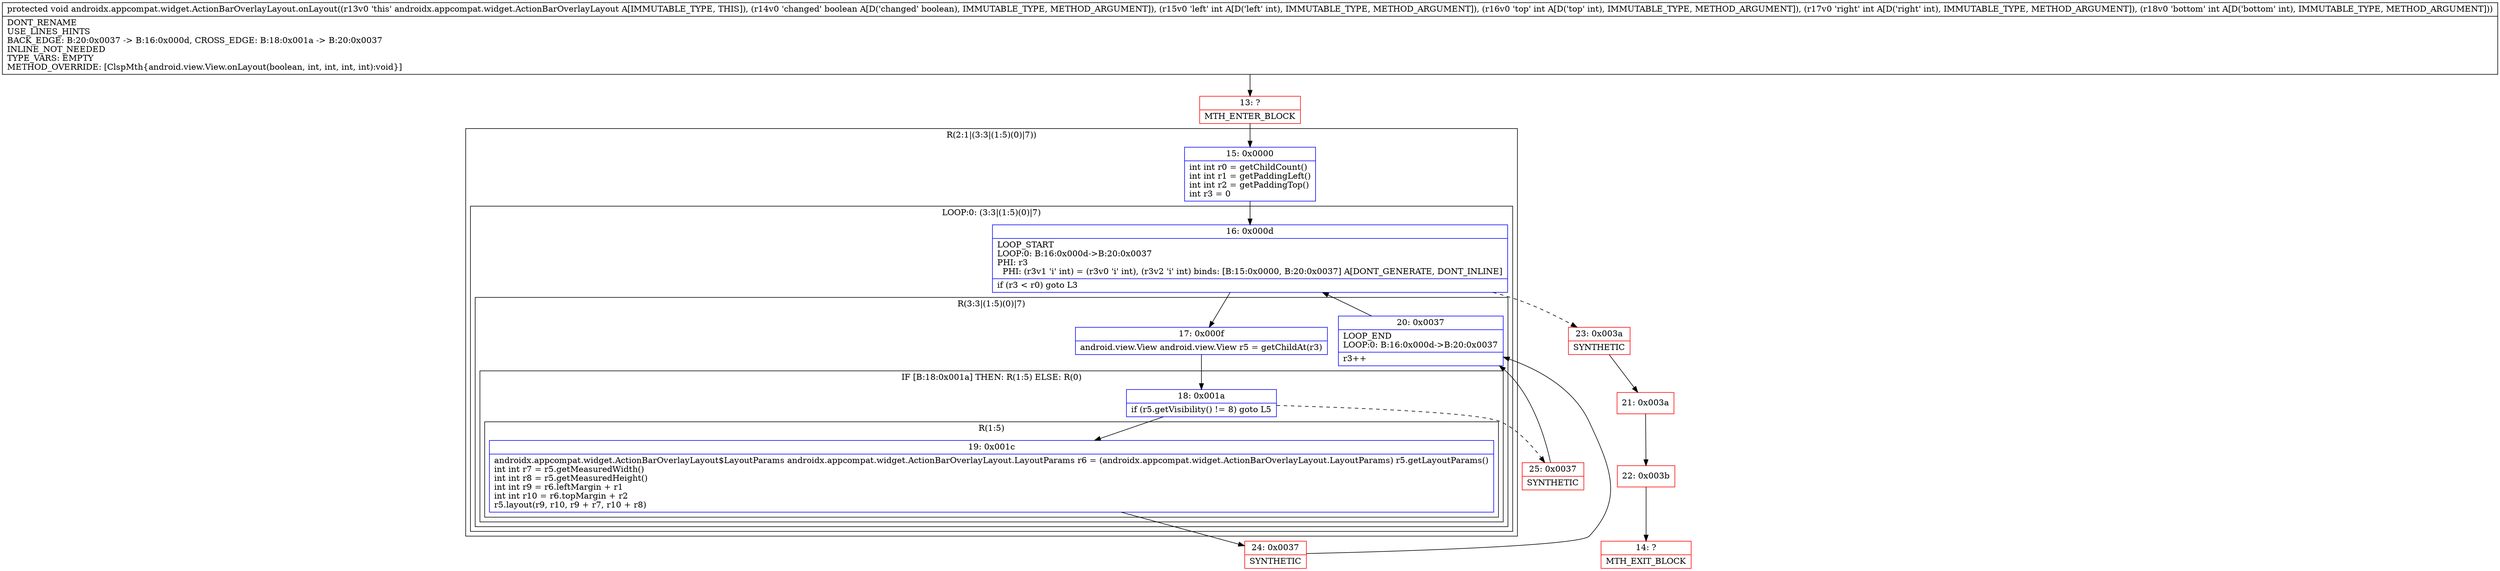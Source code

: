 digraph "CFG forandroidx.appcompat.widget.ActionBarOverlayLayout.onLayout(ZIIII)V" {
subgraph cluster_Region_278546287 {
label = "R(2:1|(3:3|(1:5)(0)|7))";
node [shape=record,color=blue];
Node_15 [shape=record,label="{15\:\ 0x0000|int int r0 = getChildCount()\lint int r1 = getPaddingLeft()\lint int r2 = getPaddingTop()\lint r3 = 0\l}"];
subgraph cluster_LoopRegion_2038332147 {
label = "LOOP:0: (3:3|(1:5)(0)|7)";
node [shape=record,color=blue];
Node_16 [shape=record,label="{16\:\ 0x000d|LOOP_START\lLOOP:0: B:16:0x000d\-\>B:20:0x0037\lPHI: r3 \l  PHI: (r3v1 'i' int) = (r3v0 'i' int), (r3v2 'i' int) binds: [B:15:0x0000, B:20:0x0037] A[DONT_GENERATE, DONT_INLINE]\l|if (r3 \< r0) goto L3\l}"];
subgraph cluster_Region_1794326907 {
label = "R(3:3|(1:5)(0)|7)";
node [shape=record,color=blue];
Node_17 [shape=record,label="{17\:\ 0x000f|android.view.View android.view.View r5 = getChildAt(r3)\l}"];
subgraph cluster_IfRegion_680579701 {
label = "IF [B:18:0x001a] THEN: R(1:5) ELSE: R(0)";
node [shape=record,color=blue];
Node_18 [shape=record,label="{18\:\ 0x001a|if (r5.getVisibility() != 8) goto L5\l}"];
subgraph cluster_Region_181598231 {
label = "R(1:5)";
node [shape=record,color=blue];
Node_19 [shape=record,label="{19\:\ 0x001c|androidx.appcompat.widget.ActionBarOverlayLayout$LayoutParams androidx.appcompat.widget.ActionBarOverlayLayout.LayoutParams r6 = (androidx.appcompat.widget.ActionBarOverlayLayout.LayoutParams) r5.getLayoutParams()\lint int r7 = r5.getMeasuredWidth()\lint int r8 = r5.getMeasuredHeight()\lint int r9 = r6.leftMargin + r1\lint int r10 = r6.topMargin + r2\lr5.layout(r9, r10, r9 + r7, r10 + r8)\l}"];
}
subgraph cluster_Region_178243699 {
label = "R(0)";
node [shape=record,color=blue];
}
}
Node_20 [shape=record,label="{20\:\ 0x0037|LOOP_END\lLOOP:0: B:16:0x000d\-\>B:20:0x0037\l|r3++\l}"];
}
}
}
Node_13 [shape=record,color=red,label="{13\:\ ?|MTH_ENTER_BLOCK\l}"];
Node_24 [shape=record,color=red,label="{24\:\ 0x0037|SYNTHETIC\l}"];
Node_25 [shape=record,color=red,label="{25\:\ 0x0037|SYNTHETIC\l}"];
Node_23 [shape=record,color=red,label="{23\:\ 0x003a|SYNTHETIC\l}"];
Node_21 [shape=record,color=red,label="{21\:\ 0x003a}"];
Node_22 [shape=record,color=red,label="{22\:\ 0x003b}"];
Node_14 [shape=record,color=red,label="{14\:\ ?|MTH_EXIT_BLOCK\l}"];
MethodNode[shape=record,label="{protected void androidx.appcompat.widget.ActionBarOverlayLayout.onLayout((r13v0 'this' androidx.appcompat.widget.ActionBarOverlayLayout A[IMMUTABLE_TYPE, THIS]), (r14v0 'changed' boolean A[D('changed' boolean), IMMUTABLE_TYPE, METHOD_ARGUMENT]), (r15v0 'left' int A[D('left' int), IMMUTABLE_TYPE, METHOD_ARGUMENT]), (r16v0 'top' int A[D('top' int), IMMUTABLE_TYPE, METHOD_ARGUMENT]), (r17v0 'right' int A[D('right' int), IMMUTABLE_TYPE, METHOD_ARGUMENT]), (r18v0 'bottom' int A[D('bottom' int), IMMUTABLE_TYPE, METHOD_ARGUMENT]))  | DONT_RENAME\lUSE_LINES_HINTS\lBACK_EDGE: B:20:0x0037 \-\> B:16:0x000d, CROSS_EDGE: B:18:0x001a \-\> B:20:0x0037\lINLINE_NOT_NEEDED\lTYPE_VARS: EMPTY\lMETHOD_OVERRIDE: [ClspMth\{android.view.View.onLayout(boolean, int, int, int, int):void\}]\l}"];
MethodNode -> Node_13;Node_15 -> Node_16;
Node_16 -> Node_17;
Node_16 -> Node_23[style=dashed];
Node_17 -> Node_18;
Node_18 -> Node_19;
Node_18 -> Node_25[style=dashed];
Node_19 -> Node_24;
Node_20 -> Node_16;
Node_13 -> Node_15;
Node_24 -> Node_20;
Node_25 -> Node_20;
Node_23 -> Node_21;
Node_21 -> Node_22;
Node_22 -> Node_14;
}

